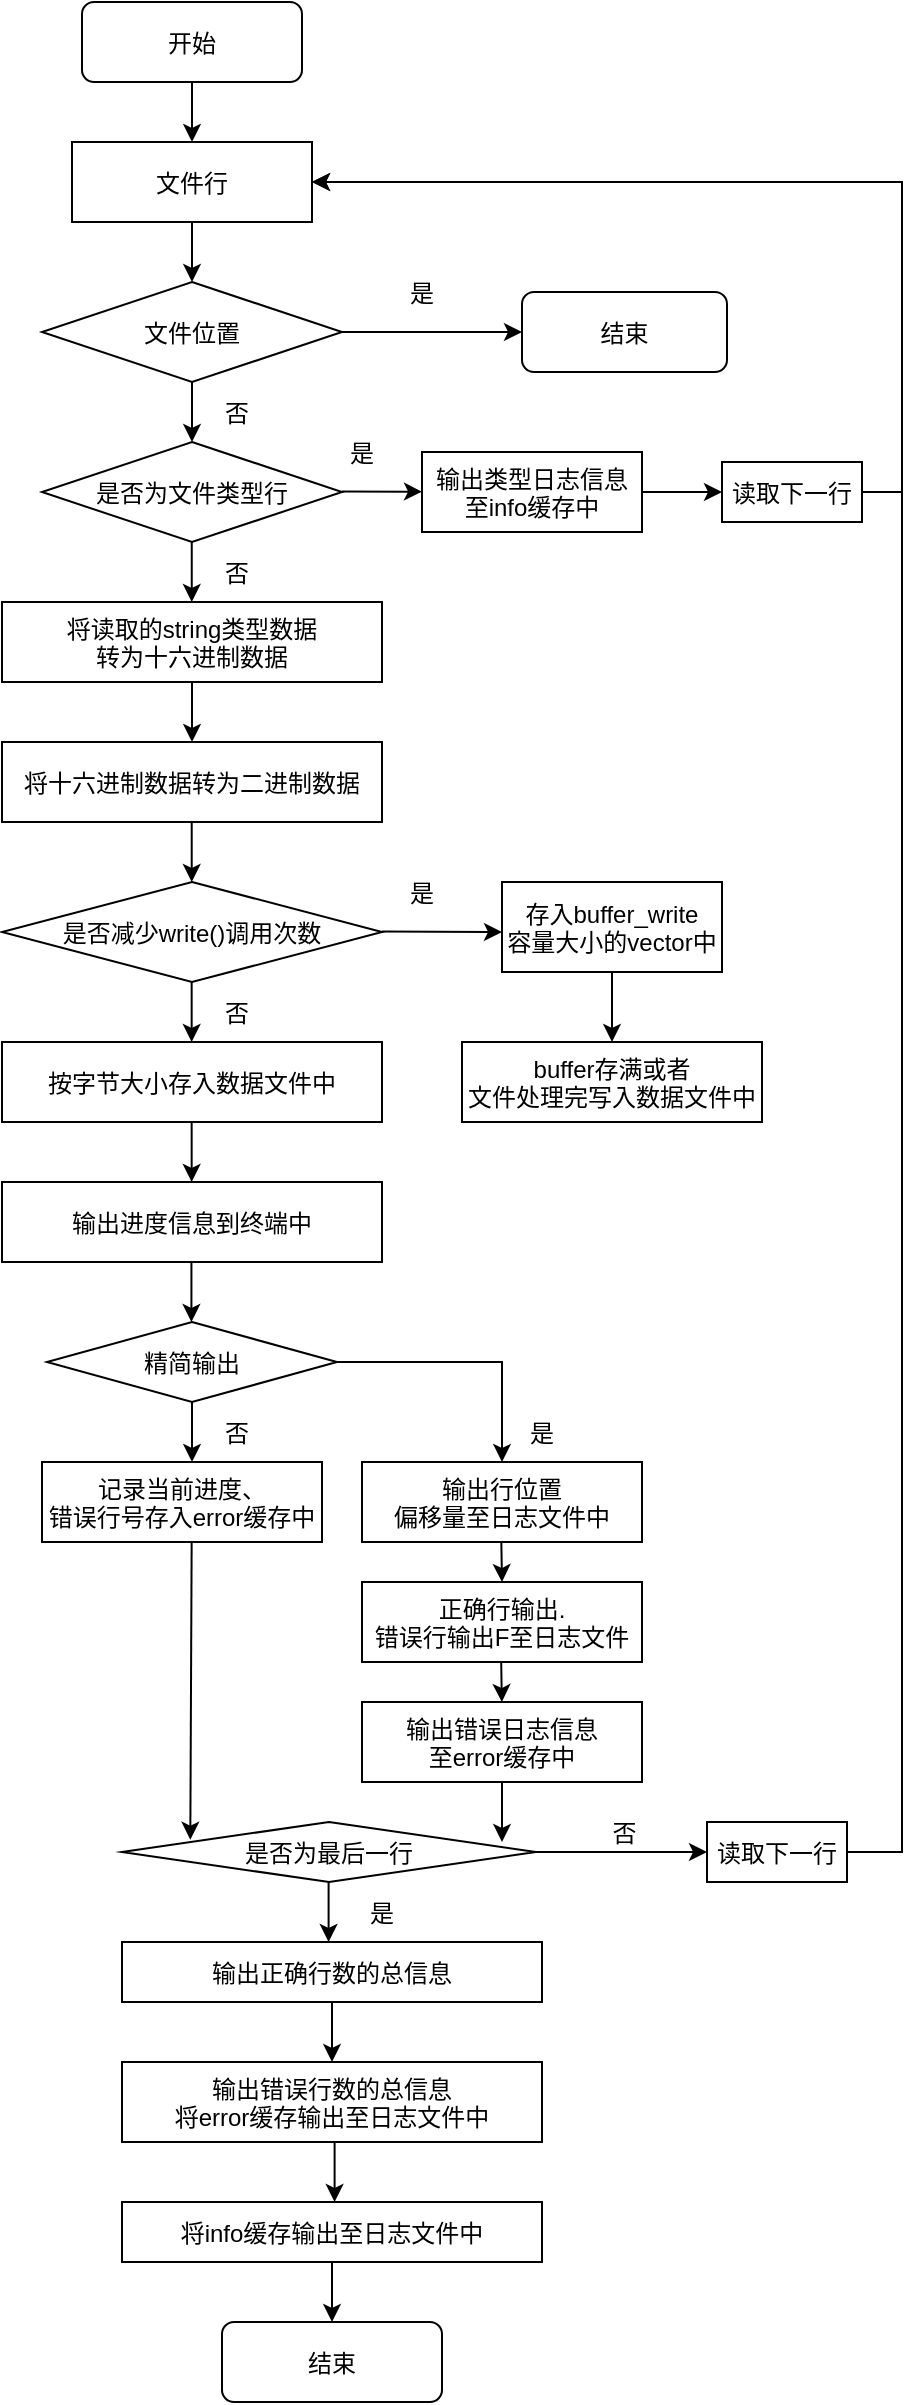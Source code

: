 <mxfile version="21.2.1" type="device">
  <diagram name="第 1 页" id="7w4HHzvd7NijSTBhf-2v">
    <mxGraphModel dx="1101" dy="1978" grid="1" gridSize="10" guides="1" tooltips="1" connect="1" arrows="1" fold="1" page="1" pageScale="1" pageWidth="827" pageHeight="1169" math="0" shadow="0">
      <root>
        <mxCell id="0" />
        <mxCell id="1" parent="0" />
        <mxCell id="1o7bepZuhiXeH4WwuP95-1" value="将十六进制数据转为二进制数据" style="rounded=0;" parent="1" vertex="1">
          <mxGeometry x="330" y="240" width="190" height="40" as="geometry" />
        </mxCell>
        <mxCell id="1o7bepZuhiXeH4WwuP95-2" value="输出进度信息到终端中" style="rounded=0;" parent="1" vertex="1">
          <mxGeometry x="330" y="460" width="190" height="40" as="geometry" />
        </mxCell>
        <mxCell id="1o7bepZuhiXeH4WwuP95-3" value="将读取的string类型数据&#xa;转为十六进制数据" style="rounded=0;" parent="1" vertex="1">
          <mxGeometry x="330" y="170" width="190" height="40" as="geometry" />
        </mxCell>
        <mxCell id="1o7bepZuhiXeH4WwuP95-4" value="" style="endArrow=classic;rounded=0;exitX=0.5;exitY=1;exitDx=0;exitDy=0;" parent="1" source="1o7bepZuhiXeH4WwuP95-3" target="1o7bepZuhiXeH4WwuP95-1" edge="1">
          <mxGeometry width="50" height="50" relative="1" as="geometry">
            <mxPoint x="590" y="340" as="sourcePoint" />
            <mxPoint x="640" y="290" as="targetPoint" />
            <Array as="points">
              <mxPoint x="425" y="230" />
            </Array>
          </mxGeometry>
        </mxCell>
        <mxCell id="1o7bepZuhiXeH4WwuP95-6" value="精简输出" style="rhombus;" parent="1" vertex="1">
          <mxGeometry x="352.5" y="530" width="145" height="40" as="geometry" />
        </mxCell>
        <mxCell id="1o7bepZuhiXeH4WwuP95-10" value="" style="endArrow=classic;rounded=0;exitX=0.5;exitY=1;exitDx=0;exitDy=0;entryX=0.5;entryY=0;entryDx=0;entryDy=0;" parent="1" source="1o7bepZuhiXeH4WwuP95-6" edge="1">
          <mxGeometry width="50" height="50" relative="1" as="geometry">
            <mxPoint x="422.26" y="610" as="sourcePoint" />
            <mxPoint x="425" y="600" as="targetPoint" />
          </mxGeometry>
        </mxCell>
        <mxCell id="1o7bepZuhiXeH4WwuP95-11" value="否" style="text;align=center;verticalAlign=middle;resizable=0;points=[];autosize=1;strokeColor=none;fillColor=none;" parent="1" vertex="1">
          <mxGeometry x="427.5" y="570" width="40" height="30" as="geometry" />
        </mxCell>
        <mxCell id="1o7bepZuhiXeH4WwuP95-12" value="" style="endArrow=classic;rounded=0;exitX=1;exitY=0.5;exitDx=0;exitDy=0;entryX=0.5;entryY=0;entryDx=0;entryDy=0;" parent="1" source="1o7bepZuhiXeH4WwuP95-6" target="1o7bepZuhiXeH4WwuP95-14" edge="1">
          <mxGeometry width="50" height="50" relative="1" as="geometry">
            <mxPoint x="502.5" y="580" as="sourcePoint" />
            <mxPoint x="578" y="620" as="targetPoint" />
            <Array as="points">
              <mxPoint x="580" y="550" />
            </Array>
          </mxGeometry>
        </mxCell>
        <mxCell id="1o7bepZuhiXeH4WwuP95-13" value="是" style="text;align=center;verticalAlign=middle;resizable=0;points=[];autosize=1;strokeColor=none;fillColor=none;" parent="1" vertex="1">
          <mxGeometry x="580" y="570" width="40" height="30" as="geometry" />
        </mxCell>
        <mxCell id="1o7bepZuhiXeH4WwuP95-14" value="输出行位置&#xa;偏移量至日志文件中" style="rounded=0;" parent="1" vertex="1">
          <mxGeometry x="510" y="600" width="140" height="40" as="geometry" />
        </mxCell>
        <mxCell id="1o7bepZuhiXeH4WwuP95-15" value="按字节大小存入数据文件中" style="rounded=0;" parent="1" vertex="1">
          <mxGeometry x="330" y="390" width="190" height="40" as="geometry" />
        </mxCell>
        <mxCell id="1o7bepZuhiXeH4WwuP95-16" value="" style="endArrow=classic;rounded=0;exitX=0.5;exitY=1;exitDx=0;exitDy=0;" parent="1" edge="1">
          <mxGeometry width="50" height="50" relative="1" as="geometry">
            <mxPoint x="424.83" y="360" as="sourcePoint" />
            <mxPoint x="424.83" y="390" as="targetPoint" />
          </mxGeometry>
        </mxCell>
        <mxCell id="1o7bepZuhiXeH4WwuP95-17" value="" style="endArrow=classic;rounded=0;exitX=0.5;exitY=1;exitDx=0;exitDy=0;" parent="1" edge="1">
          <mxGeometry width="50" height="50" relative="1" as="geometry">
            <mxPoint x="424.83" y="430" as="sourcePoint" />
            <mxPoint x="424.83" y="460" as="targetPoint" />
          </mxGeometry>
        </mxCell>
        <mxCell id="1o7bepZuhiXeH4WwuP95-18" value="文件位置" style="rhombus;" parent="1" vertex="1">
          <mxGeometry x="350" y="10" width="150" height="50" as="geometry" />
        </mxCell>
        <mxCell id="1o7bepZuhiXeH4WwuP95-20" value="" style="endArrow=classic;rounded=0;exitX=0.5;exitY=1;exitDx=0;exitDy=0;entryX=0.5;entryY=0;entryDx=0;entryDy=0;" parent="1" source="1o7bepZuhiXeH4WwuP95-18" target="1o7bepZuhiXeH4WwuP95-30" edge="1">
          <mxGeometry width="50" height="50" relative="1" as="geometry">
            <mxPoint x="422.26" y="90" as="sourcePoint" />
            <mxPoint x="425" y="100" as="targetPoint" />
          </mxGeometry>
        </mxCell>
        <mxCell id="1o7bepZuhiXeH4WwuP95-21" value="否" style="text;align=center;verticalAlign=middle;resizable=0;points=[];autosize=1;strokeColor=none;fillColor=none;" parent="1" vertex="1">
          <mxGeometry x="427.5" y="60" width="40" height="30" as="geometry" />
        </mxCell>
        <mxCell id="1o7bepZuhiXeH4WwuP95-23" value="是" style="text;align=center;verticalAlign=middle;resizable=0;points=[];autosize=1;strokeColor=none;fillColor=none;" parent="1" vertex="1">
          <mxGeometry x="520" width="40" height="30" as="geometry" />
        </mxCell>
        <mxCell id="1o7bepZuhiXeH4WwuP95-25" value="" style="endArrow=classic;rounded=0;exitX=0.5;exitY=1;exitDx=0;exitDy=0;" parent="1" edge="1">
          <mxGeometry width="50" height="50" relative="1" as="geometry">
            <mxPoint x="424.88" y="140" as="sourcePoint" />
            <mxPoint x="424.88" y="170" as="targetPoint" />
            <Array as="points">
              <mxPoint x="424.88" y="160" />
            </Array>
          </mxGeometry>
        </mxCell>
        <mxCell id="1o7bepZuhiXeH4WwuP95-26" value="结束" style="rounded=1;" parent="1" vertex="1">
          <mxGeometry x="590" y="15" width="102.5" height="40" as="geometry" />
        </mxCell>
        <mxCell id="1o7bepZuhiXeH4WwuP95-27" value="文件行" style="rounded=0;" parent="1" vertex="1">
          <mxGeometry x="365" y="-60" width="120" height="40" as="geometry" />
        </mxCell>
        <mxCell id="1o7bepZuhiXeH4WwuP95-28" value="" style="endArrow=classic;rounded=0;exitX=0.5;exitY=1;exitDx=0;exitDy=0;" parent="1" source="1o7bepZuhiXeH4WwuP95-27" target="1o7bepZuhiXeH4WwuP95-18" edge="1">
          <mxGeometry width="50" height="50" relative="1" as="geometry">
            <mxPoint x="450" y="120" as="sourcePoint" />
            <mxPoint x="500" y="70" as="targetPoint" />
          </mxGeometry>
        </mxCell>
        <mxCell id="1o7bepZuhiXeH4WwuP95-30" value="是否为文件类型行" style="rhombus;" parent="1" vertex="1">
          <mxGeometry x="350" y="90" width="150" height="50" as="geometry" />
        </mxCell>
        <mxCell id="1o7bepZuhiXeH4WwuP95-31" value="" style="endArrow=classic;rounded=0;exitX=1;exitY=0.5;exitDx=0;exitDy=0;entryX=0;entryY=0.5;entryDx=0;entryDy=0;" parent="1" source="1o7bepZuhiXeH4WwuP95-18" target="1o7bepZuhiXeH4WwuP95-26" edge="1">
          <mxGeometry width="50" height="50" relative="1" as="geometry">
            <mxPoint x="450" y="180" as="sourcePoint" />
            <mxPoint x="500" y="130" as="targetPoint" />
          </mxGeometry>
        </mxCell>
        <mxCell id="1o7bepZuhiXeH4WwuP95-32" value="是" style="text;align=center;verticalAlign=middle;resizable=0;points=[];autosize=1;strokeColor=none;fillColor=none;" parent="1" vertex="1">
          <mxGeometry x="490" y="80" width="40" height="30" as="geometry" />
        </mxCell>
        <mxCell id="1o7bepZuhiXeH4WwuP95-34" value="" style="endArrow=classic;rounded=0;exitX=1;exitY=0.5;exitDx=0;exitDy=0;" parent="1" source="1o7bepZuhiXeH4WwuP95-40" edge="1">
          <mxGeometry width="50" height="50" relative="1" as="geometry">
            <mxPoint x="500" y="114.71" as="sourcePoint" />
            <mxPoint x="560" y="115" as="targetPoint" />
          </mxGeometry>
        </mxCell>
        <mxCell id="1o7bepZuhiXeH4WwuP95-35" value="读取下一行" style="rounded=0;" parent="1" vertex="1">
          <mxGeometry x="690" y="100" width="70" height="30" as="geometry" />
        </mxCell>
        <mxCell id="1o7bepZuhiXeH4WwuP95-36" value="" style="endArrow=classic;rounded=0;exitX=1;exitY=0.5;exitDx=0;exitDy=0;entryX=1;entryY=0.5;entryDx=0;entryDy=0;" parent="1" source="1o7bepZuhiXeH4WwuP95-35" target="1o7bepZuhiXeH4WwuP95-27" edge="1">
          <mxGeometry width="50" height="50" relative="1" as="geometry">
            <mxPoint x="590" y="180" as="sourcePoint" />
            <mxPoint x="720" y="-50" as="targetPoint" />
            <Array as="points">
              <mxPoint x="780" y="115" />
              <mxPoint x="780" y="-40" />
            </Array>
          </mxGeometry>
        </mxCell>
        <mxCell id="1o7bepZuhiXeH4WwuP95-37" value="开始" style="rounded=1;" parent="1" vertex="1">
          <mxGeometry x="370" y="-130" width="110" height="40" as="geometry" />
        </mxCell>
        <mxCell id="1o7bepZuhiXeH4WwuP95-38" value="" style="endArrow=classic;rounded=0;exitX=0.5;exitY=1;exitDx=0;exitDy=0;entryX=0.5;entryY=0;entryDx=0;entryDy=0;" parent="1" source="1o7bepZuhiXeH4WwuP95-37" target="1o7bepZuhiXeH4WwuP95-27" edge="1">
          <mxGeometry width="50" height="50" relative="1" as="geometry">
            <mxPoint x="570" y="210" as="sourcePoint" />
            <mxPoint x="620" y="160" as="targetPoint" />
          </mxGeometry>
        </mxCell>
        <mxCell id="1o7bepZuhiXeH4WwuP95-39" value="否" style="text;align=center;verticalAlign=middle;resizable=0;points=[];autosize=1;strokeColor=none;fillColor=none;" parent="1" vertex="1">
          <mxGeometry x="427.5" y="140" width="40" height="30" as="geometry" />
        </mxCell>
        <mxCell id="1o7bepZuhiXeH4WwuP95-41" value="" style="endArrow=classic;rounded=0;exitX=1;exitY=0.5;exitDx=0;exitDy=0;entryX=0;entryY=0.5;entryDx=0;entryDy=0;" parent="1" source="1o7bepZuhiXeH4WwuP95-40" target="1o7bepZuhiXeH4WwuP95-35" edge="1">
          <mxGeometry width="50" height="50" relative="1" as="geometry">
            <mxPoint x="570" y="120" as="sourcePoint" />
            <mxPoint x="620" y="70" as="targetPoint" />
          </mxGeometry>
        </mxCell>
        <mxCell id="1o7bepZuhiXeH4WwuP95-42" value="是否减少write()调用次数" style="rhombus;" parent="1" vertex="1">
          <mxGeometry x="330" y="310" width="190" height="50" as="geometry" />
        </mxCell>
        <mxCell id="1o7bepZuhiXeH4WwuP95-43" value="" style="endArrow=classic;rounded=0;exitX=0.5;exitY=1;exitDx=0;exitDy=0;" parent="1" edge="1">
          <mxGeometry width="50" height="50" relative="1" as="geometry">
            <mxPoint x="424.86" y="280" as="sourcePoint" />
            <mxPoint x="424.86" y="310" as="targetPoint" />
            <Array as="points">
              <mxPoint x="424.86" y="300" />
            </Array>
          </mxGeometry>
        </mxCell>
        <mxCell id="1o7bepZuhiXeH4WwuP95-45" value="否" style="text;align=center;verticalAlign=middle;resizable=0;points=[];autosize=1;strokeColor=none;fillColor=none;" parent="1" vertex="1">
          <mxGeometry x="427.5" y="360" width="40" height="30" as="geometry" />
        </mxCell>
        <mxCell id="1o7bepZuhiXeH4WwuP95-46" value="是" style="text;align=center;verticalAlign=middle;resizable=0;points=[];autosize=1;strokeColor=none;fillColor=none;" parent="1" vertex="1">
          <mxGeometry x="520" y="300" width="40" height="30" as="geometry" />
        </mxCell>
        <mxCell id="1o7bepZuhiXeH4WwuP95-47" value="" style="endArrow=classic;rounded=0;exitX=1;exitY=0.5;exitDx=0;exitDy=0;" parent="1" edge="1">
          <mxGeometry width="50" height="50" relative="1" as="geometry">
            <mxPoint x="520" y="334.71" as="sourcePoint" />
            <mxPoint x="580" y="335" as="targetPoint" />
          </mxGeometry>
        </mxCell>
        <mxCell id="1o7bepZuhiXeH4WwuP95-48" value="存入buffer_write&#xa;容量大小的vector中" style="rounded=0;" parent="1" vertex="1">
          <mxGeometry x="580" y="310" width="110" height="45" as="geometry" />
        </mxCell>
        <mxCell id="1o7bepZuhiXeH4WwuP95-49" value="" style="endArrow=classic;rounded=0;exitX=0.5;exitY=1;exitDx=0;exitDy=0;entryX=0.5;entryY=0;entryDx=0;entryDy=0;" parent="1" source="1o7bepZuhiXeH4WwuP95-48" target="1o7bepZuhiXeH4WwuP95-50" edge="1">
          <mxGeometry width="50" height="50" relative="1" as="geometry">
            <mxPoint x="590" y="340" as="sourcePoint" />
            <mxPoint x="635" y="400" as="targetPoint" />
          </mxGeometry>
        </mxCell>
        <mxCell id="1o7bepZuhiXeH4WwuP95-50" value="buffer存满或者&#xa;文件处理完写入数据文件中" style="rounded=0;" parent="1" vertex="1">
          <mxGeometry x="560" y="390" width="150" height="40" as="geometry" />
        </mxCell>
        <mxCell id="1o7bepZuhiXeH4WwuP95-59" value="" style="endArrow=classic;rounded=0;exitX=0.5;exitY=1;exitDx=0;exitDy=0;entryX=0.5;entryY=0;entryDx=0;entryDy=0;" parent="1" edge="1">
          <mxGeometry width="50" height="50" relative="1" as="geometry">
            <mxPoint x="424.71" y="500" as="sourcePoint" />
            <mxPoint x="424.71" y="530" as="targetPoint" />
          </mxGeometry>
        </mxCell>
        <mxCell id="1o7bepZuhiXeH4WwuP95-60" value="记录当前进度、&#xa;错误行号存入error缓存中" style="rounded=0;" parent="1" vertex="1">
          <mxGeometry x="350" y="600" width="140" height="40" as="geometry" />
        </mxCell>
        <mxCell id="1o7bepZuhiXeH4WwuP95-62" value="" style="endArrow=classic;rounded=0;exitX=0.5;exitY=1;exitDx=0;exitDy=0;entryX=0.165;entryY=0.295;entryDx=0;entryDy=0;entryPerimeter=0;" parent="1" target="1o7bepZuhiXeH4WwuP95-64" edge="1">
          <mxGeometry width="50" height="50" relative="1" as="geometry">
            <mxPoint x="424.83" y="640" as="sourcePoint" />
            <mxPoint x="424.83" y="670" as="targetPoint" />
          </mxGeometry>
        </mxCell>
        <mxCell id="1o7bepZuhiXeH4WwuP95-63" value="" style="endArrow=classic;rounded=0;exitX=0.5;exitY=1;exitDx=0;exitDy=0;" parent="1" edge="1">
          <mxGeometry width="50" height="50" relative="1" as="geometry">
            <mxPoint x="579.67" y="640" as="sourcePoint" />
            <mxPoint x="580" y="660" as="targetPoint" />
          </mxGeometry>
        </mxCell>
        <mxCell id="1o7bepZuhiXeH4WwuP95-64" value="是否为最后一行" style="rhombus;" parent="1" vertex="1">
          <mxGeometry x="390" y="780" width="207" height="30" as="geometry" />
        </mxCell>
        <mxCell id="1o7bepZuhiXeH4WwuP95-65" value="读取下一行" style="rounded=0;" parent="1" vertex="1">
          <mxGeometry x="682.5" y="780" width="70" height="30" as="geometry" />
        </mxCell>
        <mxCell id="1o7bepZuhiXeH4WwuP95-67" value="是" style="text;align=center;verticalAlign=middle;resizable=0;points=[];autosize=1;strokeColor=none;fillColor=none;" parent="1" vertex="1">
          <mxGeometry x="500" y="810" width="40" height="30" as="geometry" />
        </mxCell>
        <mxCell id="1o7bepZuhiXeH4WwuP95-68" value="" style="endArrow=classic;rounded=0;exitX=0.5;exitY=1;exitDx=0;exitDy=0;entryX=0.5;entryY=0;entryDx=0;entryDy=0;" parent="1" edge="1">
          <mxGeometry width="50" height="50" relative="1" as="geometry">
            <mxPoint x="493.3" y="810" as="sourcePoint" />
            <mxPoint x="493.3" y="840" as="targetPoint" />
          </mxGeometry>
        </mxCell>
        <mxCell id="1o7bepZuhiXeH4WwuP95-69" value="否" style="text;align=center;verticalAlign=middle;resizable=0;points=[];autosize=1;strokeColor=none;fillColor=none;" parent="1" vertex="1">
          <mxGeometry x="621.25" y="770" width="40" height="30" as="geometry" />
        </mxCell>
        <mxCell id="1o7bepZuhiXeH4WwuP95-70" value="" style="endArrow=classic;rounded=0;exitX=1;exitY=0.5;exitDx=0;exitDy=0;entryX=0;entryY=0.5;entryDx=0;entryDy=0;" parent="1" source="1o7bepZuhiXeH4WwuP95-64" target="1o7bepZuhiXeH4WwuP95-65" edge="1">
          <mxGeometry width="50" height="50" relative="1" as="geometry">
            <mxPoint x="640" y="730" as="sourcePoint" />
            <mxPoint x="690" y="680" as="targetPoint" />
          </mxGeometry>
        </mxCell>
        <mxCell id="1o7bepZuhiXeH4WwuP95-72" value="" style="endArrow=classic;rounded=0;exitX=1;exitY=0.5;exitDx=0;exitDy=0;entryX=1;entryY=0.5;entryDx=0;entryDy=0;" parent="1" source="1o7bepZuhiXeH4WwuP95-65" target="1o7bepZuhiXeH4WwuP95-27" edge="1">
          <mxGeometry width="50" height="50" relative="1" as="geometry">
            <mxPoint x="650" y="720" as="sourcePoint" />
            <mxPoint x="490" y="-40" as="targetPoint" />
            <Array as="points">
              <mxPoint x="780" y="795" />
              <mxPoint x="780" y="-40" />
            </Array>
          </mxGeometry>
        </mxCell>
        <mxCell id="1o7bepZuhiXeH4WwuP95-74" value="输出正确行数的总信息" style="rounded=0;" parent="1" vertex="1">
          <mxGeometry x="390" y="840" width="210" height="30" as="geometry" />
        </mxCell>
        <mxCell id="1o7bepZuhiXeH4WwuP95-75" value="正确行输出.&#xa;错误行输出F至日志文件" style="rounded=0;" parent="1" vertex="1">
          <mxGeometry x="510" y="660" width="140" height="40" as="geometry" />
        </mxCell>
        <mxCell id="1o7bepZuhiXeH4WwuP95-76" value="输出错误行数的总信息&#xa;将error缓存输出至日志文件中" style="rounded=0;" parent="1" vertex="1">
          <mxGeometry x="390" y="900" width="210" height="40" as="geometry" />
        </mxCell>
        <mxCell id="1o7bepZuhiXeH4WwuP95-77" value="" style="endArrow=classic;rounded=0;exitX=0.5;exitY=1;exitDx=0;exitDy=0;entryX=0.5;entryY=0;entryDx=0;entryDy=0;" parent="1" source="1o7bepZuhiXeH4WwuP95-74" target="1o7bepZuhiXeH4WwuP95-76" edge="1">
          <mxGeometry width="50" height="50" relative="1" as="geometry">
            <mxPoint x="503.3" y="820" as="sourcePoint" />
            <mxPoint x="503.3" y="850" as="targetPoint" />
          </mxGeometry>
        </mxCell>
        <mxCell id="1o7bepZuhiXeH4WwuP95-79" value="输出错误日志信息&#xa;至error缓存中" style="rounded=0;" parent="1" vertex="1">
          <mxGeometry x="510" y="720" width="140" height="40" as="geometry" />
        </mxCell>
        <mxCell id="1o7bepZuhiXeH4WwuP95-80" value="" style="endArrow=classic;rounded=0;exitX=0.5;exitY=1;exitDx=0;exitDy=0;" parent="1" edge="1">
          <mxGeometry width="50" height="50" relative="1" as="geometry">
            <mxPoint x="579.6" y="700" as="sourcePoint" />
            <mxPoint x="579.93" y="720" as="targetPoint" />
            <Array as="points">
              <mxPoint x="579.93" y="720" />
            </Array>
          </mxGeometry>
        </mxCell>
        <mxCell id="1o7bepZuhiXeH4WwuP95-81" value="" style="endArrow=classic;rounded=0;exitX=1;exitY=0.5;exitDx=0;exitDy=0;" parent="1" target="1o7bepZuhiXeH4WwuP95-40" edge="1">
          <mxGeometry width="50" height="50" relative="1" as="geometry">
            <mxPoint x="500" y="114.71" as="sourcePoint" />
            <mxPoint x="560" y="115" as="targetPoint" />
          </mxGeometry>
        </mxCell>
        <mxCell id="1o7bepZuhiXeH4WwuP95-40" value="输出类型日志信息&#xa;至info缓存中" style="rounded=0;" parent="1" vertex="1">
          <mxGeometry x="540" y="95" width="110" height="40" as="geometry" />
        </mxCell>
        <mxCell id="1o7bepZuhiXeH4WwuP95-82" value="将info缓存输出至日志文件中" style="rounded=0;" parent="1" vertex="1">
          <mxGeometry x="390" y="970" width="210" height="30" as="geometry" />
        </mxCell>
        <mxCell id="1o7bepZuhiXeH4WwuP95-83" value="" style="endArrow=classic;rounded=0;exitX=0.5;exitY=1;exitDx=0;exitDy=0;entryX=0.5;entryY=0;entryDx=0;entryDy=0;" parent="1" edge="1">
          <mxGeometry width="50" height="50" relative="1" as="geometry">
            <mxPoint x="496.3" y="940" as="sourcePoint" />
            <mxPoint x="496.3" y="970" as="targetPoint" />
          </mxGeometry>
        </mxCell>
        <mxCell id="1o7bepZuhiXeH4WwuP95-85" value="结束" style="rounded=1;" parent="1" vertex="1">
          <mxGeometry x="440" y="1030" width="110" height="40" as="geometry" />
        </mxCell>
        <mxCell id="1o7bepZuhiXeH4WwuP95-87" value="" style="endArrow=classic;rounded=0;exitX=0.5;exitY=1;exitDx=0;exitDy=0;" parent="1" source="1o7bepZuhiXeH4WwuP95-82" target="1o7bepZuhiXeH4WwuP95-85" edge="1">
          <mxGeometry width="50" height="50" relative="1" as="geometry">
            <mxPoint x="160" y="1040" as="sourcePoint" />
            <mxPoint x="210" y="990" as="targetPoint" />
          </mxGeometry>
        </mxCell>
        <mxCell id="1o7bepZuhiXeH4WwuP95-91" value="" style="endArrow=classic;rounded=0;exitX=0.5;exitY=1;exitDx=0;exitDy=0;" parent="1" source="1o7bepZuhiXeH4WwuP95-79" edge="1">
          <mxGeometry width="50" height="50" relative="1" as="geometry">
            <mxPoint x="620" y="830" as="sourcePoint" />
            <mxPoint x="580" y="790" as="targetPoint" />
          </mxGeometry>
        </mxCell>
      </root>
    </mxGraphModel>
  </diagram>
</mxfile>
